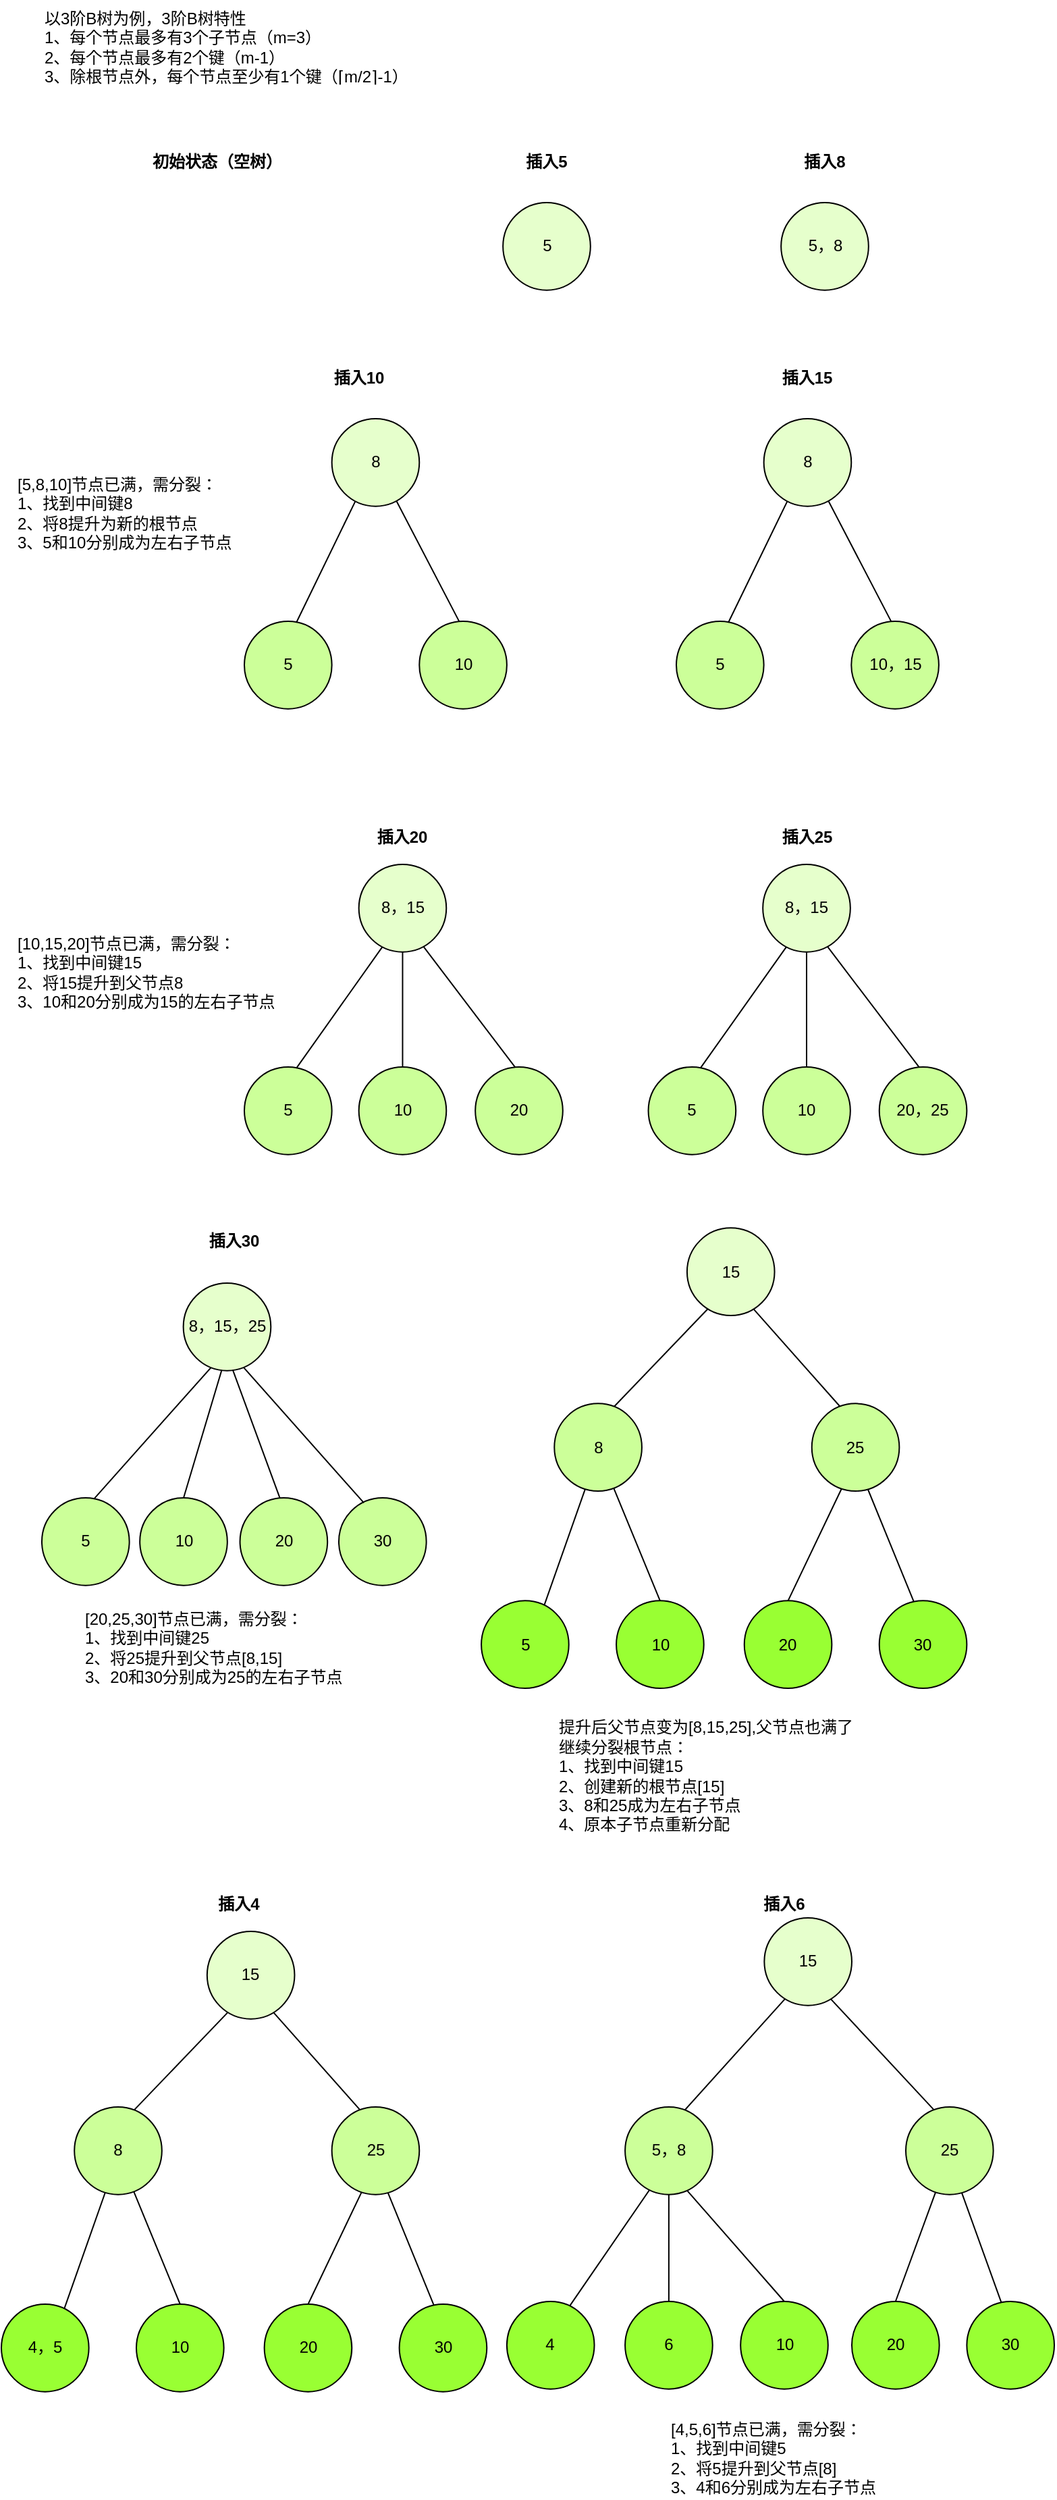 <mxfile version="28.0.5">
  <diagram name="第 1 页" id="-JAxoZt5WTAPa2EVgLLD">
    <mxGraphModel dx="707" dy="308" grid="1" gridSize="10" guides="1" tooltips="1" connect="1" arrows="1" fold="1" page="1" pageScale="1" pageWidth="827" pageHeight="1169" math="0" shadow="0">
      <root>
        <mxCell id="0" />
        <mxCell id="1" parent="0" />
        <mxCell id="OYLOalQns67DVKtFXD0c-1" value="&lt;div&gt;以3阶B树为例，3阶B树特性&lt;/div&gt;&lt;div&gt;1、每个节点最多有3个子节点（m=3）&lt;/div&gt;&lt;div&gt;2、每个节点最多有2个键（m-1）&lt;/div&gt;&lt;div&gt;3、除根节点外，每个节点至少有1个键（⌈m/2⌉-1）&lt;/div&gt;" style="text;strokeColor=none;align=left;fillColor=none;html=1;verticalAlign=middle;whiteSpace=wrap;rounded=0;" parent="1" vertex="1">
          <mxGeometry x="60" y="50" width="280" height="70" as="geometry" />
        </mxCell>
        <mxCell id="OYLOalQns67DVKtFXD0c-21" value="5" style="ellipse;whiteSpace=wrap;html=1;aspect=fixed;fillColor=#E6FFCC;" parent="1" vertex="1">
          <mxGeometry x="401.59" y="200" width="64.818" height="64.818" as="geometry" />
        </mxCell>
        <mxCell id="OYLOalQns67DVKtFXD0c-22" value="&lt;b&gt;初始状态（空树）&lt;/b&gt;" style="text;strokeColor=none;align=center;fillColor=none;html=1;verticalAlign=middle;whiteSpace=wrap;rounded=0;" parent="1" vertex="1">
          <mxGeometry x="140" y="160" width="100" height="20" as="geometry" />
        </mxCell>
        <mxCell id="OYLOalQns67DVKtFXD0c-23" value="&lt;b&gt;插入5&lt;/b&gt;" style="text;strokeColor=none;align=center;fillColor=none;html=1;verticalAlign=middle;whiteSpace=wrap;rounded=0;" parent="1" vertex="1">
          <mxGeometry x="414" y="160" width="40" height="20" as="geometry" />
        </mxCell>
        <mxCell id="OYLOalQns67DVKtFXD0c-24" value="&lt;b&gt;插入8&lt;/b&gt;" style="text;strokeColor=none;align=center;fillColor=none;html=1;verticalAlign=middle;whiteSpace=wrap;rounded=0;" parent="1" vertex="1">
          <mxGeometry x="620" y="160" width="40" height="20" as="geometry" />
        </mxCell>
        <mxCell id="OYLOalQns67DVKtFXD0c-25" value="5，8" style="ellipse;whiteSpace=wrap;html=1;aspect=fixed;fillColor=#E6FFCC;" parent="1" vertex="1">
          <mxGeometry x="607.59" y="200" width="64.818" height="64.818" as="geometry" />
        </mxCell>
        <mxCell id="OYLOalQns67DVKtFXD0c-26" value="&lt;b&gt;插入10&lt;/b&gt;" style="text;strokeColor=none;align=center;fillColor=none;html=1;verticalAlign=middle;whiteSpace=wrap;rounded=0;" parent="1" vertex="1">
          <mxGeometry x="270.0" y="320" width="50" height="20" as="geometry" />
        </mxCell>
        <mxCell id="OYLOalQns67DVKtFXD0c-32" value="" style="group" parent="1" vertex="1" connectable="0">
          <mxGeometry x="210" y="360" width="194.458" height="214.818" as="geometry" />
        </mxCell>
        <mxCell id="OYLOalQns67DVKtFXD0c-27" value="8" style="ellipse;whiteSpace=wrap;html=1;aspect=fixed;fillColor=#E6FFCC;" parent="OYLOalQns67DVKtFXD0c-32" vertex="1">
          <mxGeometry x="64.82" width="64.818" height="64.818" as="geometry" />
        </mxCell>
        <mxCell id="OYLOalQns67DVKtFXD0c-28" value="5" style="ellipse;whiteSpace=wrap;html=1;aspect=fixed;fillColor=#CCFF99;" parent="OYLOalQns67DVKtFXD0c-32" vertex="1">
          <mxGeometry y="150" width="64.818" height="64.818" as="geometry" />
        </mxCell>
        <mxCell id="OYLOalQns67DVKtFXD0c-29" value="10" style="ellipse;whiteSpace=wrap;html=1;aspect=fixed;fillColor=#CCFF99;" parent="OYLOalQns67DVKtFXD0c-32" vertex="1">
          <mxGeometry x="129.64" y="150" width="64.818" height="64.818" as="geometry" />
        </mxCell>
        <mxCell id="OYLOalQns67DVKtFXD0c-30" value="" style="endArrow=none;html=1;rounded=0;exitX=0.594;exitY=0.015;exitDx=0;exitDy=0;exitPerimeter=0;entryX=0.269;entryY=0.942;entryDx=0;entryDy=0;entryPerimeter=0;" parent="OYLOalQns67DVKtFXD0c-32" source="OYLOalQns67DVKtFXD0c-28" target="OYLOalQns67DVKtFXD0c-27" edge="1">
          <mxGeometry width="50" height="50" relative="1" as="geometry">
            <mxPoint x="32.23" y="150" as="sourcePoint" />
            <mxPoint x="82.23" y="60" as="targetPoint" />
          </mxGeometry>
        </mxCell>
        <mxCell id="OYLOalQns67DVKtFXD0c-31" value="" style="endArrow=none;html=1;rounded=0;exitX=0.457;exitY=0.005;exitDx=0;exitDy=0;entryX=0.737;entryY=0.937;entryDx=0;entryDy=0;entryPerimeter=0;exitPerimeter=0;" parent="OYLOalQns67DVKtFXD0c-32" source="OYLOalQns67DVKtFXD0c-29" target="OYLOalQns67DVKtFXD0c-27" edge="1">
          <mxGeometry width="50" height="50" relative="1" as="geometry">
            <mxPoint x="163.23" y="150" as="sourcePoint" />
            <mxPoint x="112.23" y="61" as="targetPoint" />
          </mxGeometry>
        </mxCell>
        <mxCell id="OYLOalQns67DVKtFXD0c-33" value="&lt;div&gt;[5,8,10]节点已满，需分裂&lt;span style=&quot;background-color: transparent;&quot;&gt;：&lt;/span&gt;&lt;/div&gt;&lt;div&gt;1、找到中间键8&lt;/div&gt;&lt;div&gt;2、将8提升为新的根节点&lt;/div&gt;&lt;div&gt;3、5和10分别成为左右子节点&lt;/div&gt;" style="text;strokeColor=none;align=left;fillColor=none;html=1;verticalAlign=middle;whiteSpace=wrap;rounded=0;" parent="1" vertex="1">
          <mxGeometry x="40" y="400" width="170" height="60" as="geometry" />
        </mxCell>
        <mxCell id="OYLOalQns67DVKtFXD0c-34" value="&lt;b&gt;插入15&lt;/b&gt;" style="text;strokeColor=none;align=center;fillColor=none;html=1;verticalAlign=middle;whiteSpace=wrap;rounded=0;" parent="1" vertex="1">
          <mxGeometry x="602.23" y="320" width="50" height="20" as="geometry" />
        </mxCell>
        <mxCell id="OYLOalQns67DVKtFXD0c-35" value="" style="group" parent="1" vertex="1" connectable="0">
          <mxGeometry x="530" y="360" width="194.458" height="214.818" as="geometry" />
        </mxCell>
        <mxCell id="OYLOalQns67DVKtFXD0c-36" value="8" style="ellipse;whiteSpace=wrap;html=1;aspect=fixed;fillColor=#E6FFCC;" parent="OYLOalQns67DVKtFXD0c-35" vertex="1">
          <mxGeometry x="64.82" width="64.818" height="64.818" as="geometry" />
        </mxCell>
        <mxCell id="OYLOalQns67DVKtFXD0c-37" value="5" style="ellipse;whiteSpace=wrap;html=1;aspect=fixed;fillColor=#CCFF99;" parent="OYLOalQns67DVKtFXD0c-35" vertex="1">
          <mxGeometry y="150" width="64.818" height="64.818" as="geometry" />
        </mxCell>
        <mxCell id="OYLOalQns67DVKtFXD0c-38" value="10，15" style="ellipse;whiteSpace=wrap;html=1;aspect=fixed;fillColor=#CCFF99;" parent="OYLOalQns67DVKtFXD0c-35" vertex="1">
          <mxGeometry x="129.64" y="150" width="64.818" height="64.818" as="geometry" />
        </mxCell>
        <mxCell id="OYLOalQns67DVKtFXD0c-39" value="" style="endArrow=none;html=1;rounded=0;exitX=0.594;exitY=0.015;exitDx=0;exitDy=0;exitPerimeter=0;entryX=0.269;entryY=0.942;entryDx=0;entryDy=0;entryPerimeter=0;" parent="OYLOalQns67DVKtFXD0c-35" source="OYLOalQns67DVKtFXD0c-37" target="OYLOalQns67DVKtFXD0c-36" edge="1">
          <mxGeometry width="50" height="50" relative="1" as="geometry">
            <mxPoint x="32.23" y="150" as="sourcePoint" />
            <mxPoint x="82.23" y="60" as="targetPoint" />
          </mxGeometry>
        </mxCell>
        <mxCell id="OYLOalQns67DVKtFXD0c-40" value="" style="endArrow=none;html=1;rounded=0;exitX=0.457;exitY=0.005;exitDx=0;exitDy=0;entryX=0.737;entryY=0.937;entryDx=0;entryDy=0;entryPerimeter=0;exitPerimeter=0;" parent="OYLOalQns67DVKtFXD0c-35" source="OYLOalQns67DVKtFXD0c-38" target="OYLOalQns67DVKtFXD0c-36" edge="1">
          <mxGeometry width="50" height="50" relative="1" as="geometry">
            <mxPoint x="163.23" y="150" as="sourcePoint" />
            <mxPoint x="112.23" y="61" as="targetPoint" />
          </mxGeometry>
        </mxCell>
        <mxCell id="OYLOalQns67DVKtFXD0c-41" value="&lt;b&gt;插入20&lt;/b&gt;" style="text;strokeColor=none;align=center;fillColor=none;html=1;verticalAlign=middle;whiteSpace=wrap;rounded=0;" parent="1" vertex="1">
          <mxGeometry x="302.23" y="660" width="50" height="20" as="geometry" />
        </mxCell>
        <mxCell id="OYLOalQns67DVKtFXD0c-42" value="&lt;div&gt;[10,15,20]节点已满，需分裂：&lt;/div&gt;&lt;div&gt;1、找到中间键15&lt;/div&gt;&lt;div&gt;2、将15提升到父节点8&lt;/div&gt;&lt;div&gt;3、10和20分别成为15的左右子节点&lt;/div&gt;" style="text;strokeColor=none;align=left;fillColor=none;html=1;verticalAlign=middle;whiteSpace=wrap;rounded=0;" parent="1" vertex="1">
          <mxGeometry x="40" y="740" width="200" height="60" as="geometry" />
        </mxCell>
        <mxCell id="OYLOalQns67DVKtFXD0c-51" value="" style="group" parent="1" vertex="1" connectable="0">
          <mxGeometry x="210" y="690" width="235.908" height="214.818" as="geometry" />
        </mxCell>
        <mxCell id="OYLOalQns67DVKtFXD0c-44" value="8，15" style="ellipse;whiteSpace=wrap;html=1;aspect=fixed;fillColor=#E6FFCC;" parent="OYLOalQns67DVKtFXD0c-51" vertex="1">
          <mxGeometry x="84.82" width="64.818" height="64.818" as="geometry" />
        </mxCell>
        <mxCell id="OYLOalQns67DVKtFXD0c-45" value="5" style="ellipse;whiteSpace=wrap;html=1;aspect=fixed;fillColor=#CCFF99;" parent="OYLOalQns67DVKtFXD0c-51" vertex="1">
          <mxGeometry y="150" width="64.818" height="64.818" as="geometry" />
        </mxCell>
        <mxCell id="OYLOalQns67DVKtFXD0c-46" value="20" style="ellipse;whiteSpace=wrap;html=1;aspect=fixed;fillColor=#CCFF99;" parent="OYLOalQns67DVKtFXD0c-51" vertex="1">
          <mxGeometry x="171.09" y="150" width="64.818" height="64.818" as="geometry" />
        </mxCell>
        <mxCell id="OYLOalQns67DVKtFXD0c-47" value="" style="endArrow=none;html=1;rounded=0;exitX=0.594;exitY=0.015;exitDx=0;exitDy=0;exitPerimeter=0;entryX=0.269;entryY=0.942;entryDx=0;entryDy=0;entryPerimeter=0;" parent="OYLOalQns67DVKtFXD0c-51" source="OYLOalQns67DVKtFXD0c-45" target="OYLOalQns67DVKtFXD0c-44" edge="1">
          <mxGeometry width="50" height="50" relative="1" as="geometry">
            <mxPoint x="52.23" y="150" as="sourcePoint" />
            <mxPoint x="102.23" y="60" as="targetPoint" />
          </mxGeometry>
        </mxCell>
        <mxCell id="OYLOalQns67DVKtFXD0c-48" value="" style="endArrow=none;html=1;rounded=0;exitX=0.457;exitY=0.005;exitDx=0;exitDy=0;entryX=0.737;entryY=0.937;entryDx=0;entryDy=0;entryPerimeter=0;exitPerimeter=0;" parent="OYLOalQns67DVKtFXD0c-51" source="OYLOalQns67DVKtFXD0c-46" target="OYLOalQns67DVKtFXD0c-44" edge="1">
          <mxGeometry width="50" height="50" relative="1" as="geometry">
            <mxPoint x="183.23" y="150" as="sourcePoint" />
            <mxPoint x="132.23" y="61" as="targetPoint" />
          </mxGeometry>
        </mxCell>
        <mxCell id="OYLOalQns67DVKtFXD0c-49" value="10" style="ellipse;whiteSpace=wrap;html=1;aspect=fixed;fillColor=#CCFF99;" parent="OYLOalQns67DVKtFXD0c-51" vertex="1">
          <mxGeometry x="84.82" y="150" width="64.818" height="64.818" as="geometry" />
        </mxCell>
        <mxCell id="OYLOalQns67DVKtFXD0c-50" value="" style="endArrow=none;html=1;rounded=0;exitX=0.5;exitY=0;exitDx=0;exitDy=0;entryX=0.5;entryY=1;entryDx=0;entryDy=0;" parent="OYLOalQns67DVKtFXD0c-51" source="OYLOalQns67DVKtFXD0c-49" target="OYLOalQns67DVKtFXD0c-44" edge="1">
          <mxGeometry width="50" height="50" relative="1" as="geometry">
            <mxPoint x="120" y="210" as="sourcePoint" />
            <mxPoint x="183" y="120" as="targetPoint" />
          </mxGeometry>
        </mxCell>
        <mxCell id="OYLOalQns67DVKtFXD0c-53" value="&lt;b&gt;插入25&lt;/b&gt;" style="text;strokeColor=none;align=center;fillColor=none;html=1;verticalAlign=middle;whiteSpace=wrap;rounded=0;" parent="1" vertex="1">
          <mxGeometry x="602.23" y="660" width="50" height="20" as="geometry" />
        </mxCell>
        <mxCell id="OYLOalQns67DVKtFXD0c-54" value="" style="group" parent="1" vertex="1" connectable="0">
          <mxGeometry x="509.28" y="690" width="235.908" height="214.818" as="geometry" />
        </mxCell>
        <mxCell id="OYLOalQns67DVKtFXD0c-55" value="8，15" style="ellipse;whiteSpace=wrap;html=1;aspect=fixed;fillColor=#E6FFCC;" parent="OYLOalQns67DVKtFXD0c-54" vertex="1">
          <mxGeometry x="84.82" width="64.818" height="64.818" as="geometry" />
        </mxCell>
        <mxCell id="OYLOalQns67DVKtFXD0c-56" value="5" style="ellipse;whiteSpace=wrap;html=1;aspect=fixed;fillColor=#CCFF99;" parent="OYLOalQns67DVKtFXD0c-54" vertex="1">
          <mxGeometry y="150" width="64.818" height="64.818" as="geometry" />
        </mxCell>
        <mxCell id="OYLOalQns67DVKtFXD0c-57" value="20，25" style="ellipse;whiteSpace=wrap;html=1;aspect=fixed;fillColor=#CCFF99;" parent="OYLOalQns67DVKtFXD0c-54" vertex="1">
          <mxGeometry x="171.09" y="150" width="64.818" height="64.818" as="geometry" />
        </mxCell>
        <mxCell id="OYLOalQns67DVKtFXD0c-58" value="" style="endArrow=none;html=1;rounded=0;exitX=0.594;exitY=0.015;exitDx=0;exitDy=0;exitPerimeter=0;entryX=0.269;entryY=0.942;entryDx=0;entryDy=0;entryPerimeter=0;" parent="OYLOalQns67DVKtFXD0c-54" source="OYLOalQns67DVKtFXD0c-56" target="OYLOalQns67DVKtFXD0c-55" edge="1">
          <mxGeometry width="50" height="50" relative="1" as="geometry">
            <mxPoint x="52.23" y="150" as="sourcePoint" />
            <mxPoint x="102.23" y="60" as="targetPoint" />
          </mxGeometry>
        </mxCell>
        <mxCell id="OYLOalQns67DVKtFXD0c-59" value="" style="endArrow=none;html=1;rounded=0;exitX=0.457;exitY=0.005;exitDx=0;exitDy=0;entryX=0.737;entryY=0.937;entryDx=0;entryDy=0;entryPerimeter=0;exitPerimeter=0;" parent="OYLOalQns67DVKtFXD0c-54" source="OYLOalQns67DVKtFXD0c-57" target="OYLOalQns67DVKtFXD0c-55" edge="1">
          <mxGeometry width="50" height="50" relative="1" as="geometry">
            <mxPoint x="183.23" y="150" as="sourcePoint" />
            <mxPoint x="132.23" y="61" as="targetPoint" />
          </mxGeometry>
        </mxCell>
        <mxCell id="OYLOalQns67DVKtFXD0c-60" value="10" style="ellipse;whiteSpace=wrap;html=1;aspect=fixed;fillColor=#CCFF99;" parent="OYLOalQns67DVKtFXD0c-54" vertex="1">
          <mxGeometry x="84.82" y="150" width="64.818" height="64.818" as="geometry" />
        </mxCell>
        <mxCell id="OYLOalQns67DVKtFXD0c-61" value="" style="endArrow=none;html=1;rounded=0;exitX=0.5;exitY=0;exitDx=0;exitDy=0;entryX=0.5;entryY=1;entryDx=0;entryDy=0;" parent="OYLOalQns67DVKtFXD0c-54" source="OYLOalQns67DVKtFXD0c-60" target="OYLOalQns67DVKtFXD0c-55" edge="1">
          <mxGeometry width="50" height="50" relative="1" as="geometry">
            <mxPoint x="120" y="210" as="sourcePoint" />
            <mxPoint x="183" y="120" as="targetPoint" />
          </mxGeometry>
        </mxCell>
        <mxCell id="OYLOalQns67DVKtFXD0c-62" value="&lt;b&gt;插入30&lt;/b&gt;" style="text;strokeColor=none;align=center;fillColor=none;html=1;verticalAlign=middle;whiteSpace=wrap;rounded=0;" parent="1" vertex="1">
          <mxGeometry x="179.81" y="959.18" width="45.19" height="20" as="geometry" />
        </mxCell>
        <mxCell id="OYLOalQns67DVKtFXD0c-71" value="&lt;div&gt;[20,25,30]节点已满，需分裂：&lt;/div&gt;&lt;div&gt;1、找到中间键25&lt;/div&gt;&lt;div&gt;2、将25提升到父节点[8,15]&lt;/div&gt;&lt;div&gt;3、20和30分别成为25的左右子节点&lt;/div&gt;" style="text;strokeColor=none;align=left;fillColor=none;html=1;verticalAlign=middle;whiteSpace=wrap;rounded=0;" parent="1" vertex="1">
          <mxGeometry x="90" y="1240" width="200" height="60" as="geometry" />
        </mxCell>
        <mxCell id="uNtIZfJUE3P_ky5JRSXj-1" value="" style="group" vertex="1" connectable="0" parent="1">
          <mxGeometry x="60" y="1000" width="284.818" height="223.818" as="geometry" />
        </mxCell>
        <mxCell id="OYLOalQns67DVKtFXD0c-64" value="8，15，25" style="ellipse;whiteSpace=wrap;html=1;aspect=fixed;fillColor=#E6FFCC;" parent="uNtIZfJUE3P_ky5JRSXj-1" vertex="1">
          <mxGeometry x="104.82" width="64.818" height="64.818" as="geometry" />
        </mxCell>
        <mxCell id="OYLOalQns67DVKtFXD0c-65" value="5" style="ellipse;whiteSpace=wrap;html=1;aspect=fixed;fillColor=#CCFF99;" parent="uNtIZfJUE3P_ky5JRSXj-1" vertex="1">
          <mxGeometry y="159" width="64.818" height="64.818" as="geometry" />
        </mxCell>
        <mxCell id="OYLOalQns67DVKtFXD0c-66" value="20" style="ellipse;whiteSpace=wrap;html=1;aspect=fixed;fillColor=#CCFF99;" parent="uNtIZfJUE3P_ky5JRSXj-1" vertex="1">
          <mxGeometry x="146.77" y="159" width="64.818" height="64.818" as="geometry" />
        </mxCell>
        <mxCell id="OYLOalQns67DVKtFXD0c-67" value="" style="endArrow=none;html=1;rounded=0;exitX=0.594;exitY=0.015;exitDx=0;exitDy=0;exitPerimeter=0;entryX=0.314;entryY=0.967;entryDx=0;entryDy=0;entryPerimeter=0;" parent="uNtIZfJUE3P_ky5JRSXj-1" source="OYLOalQns67DVKtFXD0c-65" target="OYLOalQns67DVKtFXD0c-64" edge="1">
          <mxGeometry width="50" height="50" relative="1" as="geometry">
            <mxPoint x="82.23" y="140" as="sourcePoint" />
            <mxPoint x="132.23" y="50" as="targetPoint" />
          </mxGeometry>
        </mxCell>
        <mxCell id="OYLOalQns67DVKtFXD0c-68" value="" style="endArrow=none;html=1;rounded=0;exitX=0.457;exitY=0.005;exitDx=0;exitDy=0;entryX=0.565;entryY=0.992;entryDx=0;entryDy=0;entryPerimeter=0;exitPerimeter=0;" parent="uNtIZfJUE3P_ky5JRSXj-1" source="OYLOalQns67DVKtFXD0c-66" target="OYLOalQns67DVKtFXD0c-64" edge="1">
          <mxGeometry width="50" height="50" relative="1" as="geometry">
            <mxPoint x="213.23" y="140" as="sourcePoint" />
            <mxPoint x="162.23" y="51" as="targetPoint" />
          </mxGeometry>
        </mxCell>
        <mxCell id="OYLOalQns67DVKtFXD0c-69" value="10" style="ellipse;whiteSpace=wrap;html=1;aspect=fixed;fillColor=#CCFF99;" parent="uNtIZfJUE3P_ky5JRSXj-1" vertex="1">
          <mxGeometry x="72.59" y="159" width="64.818" height="64.818" as="geometry" />
        </mxCell>
        <mxCell id="OYLOalQns67DVKtFXD0c-70" value="" style="endArrow=none;html=1;rounded=0;exitX=0.5;exitY=0;exitDx=0;exitDy=0;entryX=0.439;entryY=0.992;entryDx=0;entryDy=0;entryPerimeter=0;" parent="uNtIZfJUE3P_ky5JRSXj-1" source="OYLOalQns67DVKtFXD0c-69" target="OYLOalQns67DVKtFXD0c-64" edge="1">
          <mxGeometry width="50" height="50" relative="1" as="geometry">
            <mxPoint x="150" y="200" as="sourcePoint" />
            <mxPoint x="213" y="110" as="targetPoint" />
          </mxGeometry>
        </mxCell>
        <mxCell id="OYLOalQns67DVKtFXD0c-72" value="30" style="ellipse;whiteSpace=wrap;html=1;aspect=fixed;fillColor=#CCFF99;" parent="uNtIZfJUE3P_ky5JRSXj-1" vertex="1">
          <mxGeometry x="220" y="159" width="64.818" height="64.818" as="geometry" />
        </mxCell>
        <mxCell id="OYLOalQns67DVKtFXD0c-73" value="" style="endArrow=none;html=1;rounded=0;exitX=0.286;exitY=0.057;exitDx=0;exitDy=0;entryX=0.692;entryY=0.967;entryDx=0;entryDy=0;entryPerimeter=0;exitPerimeter=0;" parent="uNtIZfJUE3P_ky5JRSXj-1" source="OYLOalQns67DVKtFXD0c-72" target="OYLOalQns67DVKtFXD0c-64" edge="1">
          <mxGeometry width="50" height="50" relative="1" as="geometry">
            <mxPoint x="240" y="130" as="sourcePoint" />
            <mxPoint x="172" y="41" as="targetPoint" />
          </mxGeometry>
        </mxCell>
        <mxCell id="uNtIZfJUE3P_ky5JRSXj-2" value="&lt;div&gt;提升后父节点变为[8,15,25],父节点也满了&lt;/div&gt;&lt;div&gt;继续分裂根节点：&lt;/div&gt;&lt;div&gt;1、找到中间键15&lt;/div&gt;&lt;div&gt;2、创建新的根节点[15]&lt;/div&gt;&lt;div&gt;3、8和25成为左右子节点&lt;/div&gt;&lt;div&gt;4、原本子节点重新分配&lt;/div&gt;" style="text;strokeColor=none;align=left;fillColor=none;html=1;verticalAlign=middle;whiteSpace=wrap;rounded=0;" vertex="1" parent="1">
          <mxGeometry x="441.48" y="1320" width="238.52" height="90" as="geometry" />
        </mxCell>
        <mxCell id="uNtIZfJUE3P_ky5JRSXj-27" value="" style="group" vertex="1" connectable="0" parent="1">
          <mxGeometry x="385.55" y="959.18" width="359.634" height="340.818" as="geometry" />
        </mxCell>
        <mxCell id="uNtIZfJUE3P_ky5JRSXj-14" value="" style="endArrow=none;html=1;rounded=0;entryX=0.239;entryY=0.923;entryDx=0;entryDy=0;entryPerimeter=0;exitX=0.684;exitY=0.034;exitDx=0;exitDy=0;exitPerimeter=0;" edge="1" parent="uNtIZfJUE3P_ky5JRSXj-27" source="uNtIZfJUE3P_ky5JRSXj-21" target="uNtIZfJUE3P_ky5JRSXj-20">
          <mxGeometry width="50" height="50" relative="1" as="geometry">
            <mxPoint x="68.82" y="125" as="sourcePoint" />
            <mxPoint x="136.68" y="35" as="targetPoint" />
          </mxGeometry>
        </mxCell>
        <mxCell id="uNtIZfJUE3P_ky5JRSXj-15" value="" style="endArrow=none;html=1;rounded=0;entryX=0.763;entryY=0.93;entryDx=0;entryDy=0;entryPerimeter=0;exitX=0.324;exitY=0.036;exitDx=0;exitDy=0;exitPerimeter=0;" edge="1" parent="uNtIZfJUE3P_ky5JRSXj-27" source="uNtIZfJUE3P_ky5JRSXj-22" target="uNtIZfJUE3P_ky5JRSXj-20">
          <mxGeometry width="50" height="50" relative="1" as="geometry">
            <mxPoint x="268.82" y="128" as="sourcePoint" />
            <mxPoint x="198.82" y="35" as="targetPoint" />
          </mxGeometry>
        </mxCell>
        <mxCell id="uNtIZfJUE3P_ky5JRSXj-16" value="" style="endArrow=none;html=1;rounded=0;entryX=0.354;entryY=0.972;entryDx=0;entryDy=0;entryPerimeter=0;exitX=0.721;exitY=0.047;exitDx=0;exitDy=0;exitPerimeter=0;" edge="1" parent="uNtIZfJUE3P_ky5JRSXj-27" source="uNtIZfJUE3P_ky5JRSXj-23" target="uNtIZfJUE3P_ky5JRSXj-21">
          <mxGeometry width="50" height="50" relative="1" as="geometry">
            <mxPoint x="-11.18" y="275" as="sourcePoint" />
            <mxPoint x="38.82" y="195" as="targetPoint" />
          </mxGeometry>
        </mxCell>
        <mxCell id="uNtIZfJUE3P_ky5JRSXj-17" value="" style="endArrow=none;html=1;rounded=0;entryX=0.342;entryY=0.969;entryDx=0;entryDy=0;entryPerimeter=0;exitX=0.5;exitY=0;exitDx=0;exitDy=0;" edge="1" parent="uNtIZfJUE3P_ky5JRSXj-27" source="uNtIZfJUE3P_ky5JRSXj-25" target="uNtIZfJUE3P_ky5JRSXj-22">
          <mxGeometry width="50" height="50" relative="1" as="geometry">
            <mxPoint x="218.82" y="276" as="sourcePoint" />
            <mxPoint x="268.82" y="196" as="targetPoint" />
          </mxGeometry>
        </mxCell>
        <mxCell id="uNtIZfJUE3P_ky5JRSXj-18" value="" style="endArrow=none;html=1;rounded=0;entryX=0.628;entryY=0.948;entryDx=0;entryDy=0;entryPerimeter=0;exitX=0.394;exitY=0.01;exitDx=0;exitDy=0;exitPerimeter=0;" edge="1" parent="uNtIZfJUE3P_ky5JRSXj-27" source="uNtIZfJUE3P_ky5JRSXj-26" target="uNtIZfJUE3P_ky5JRSXj-22">
          <mxGeometry width="50" height="50" relative="1" as="geometry">
            <mxPoint x="358.82" y="276" as="sourcePoint" />
            <mxPoint x="308.82" y="195" as="targetPoint" />
          </mxGeometry>
        </mxCell>
        <mxCell id="uNtIZfJUE3P_ky5JRSXj-19" value="" style="endArrow=none;html=1;rounded=0;entryX=0.672;entryY=0.95;entryDx=0;entryDy=0;entryPerimeter=0;exitX=0.5;exitY=0;exitDx=0;exitDy=0;" edge="1" parent="uNtIZfJUE3P_ky5JRSXj-27" source="uNtIZfJUE3P_ky5JRSXj-24" target="uNtIZfJUE3P_ky5JRSXj-21">
          <mxGeometry width="50" height="50" relative="1" as="geometry">
            <mxPoint x="118.82" y="276" as="sourcePoint" />
            <mxPoint x="68.82" y="195" as="targetPoint" />
          </mxGeometry>
        </mxCell>
        <mxCell id="uNtIZfJUE3P_ky5JRSXj-20" value="15" style="ellipse;whiteSpace=wrap;html=1;aspect=fixed;fillColor=#E6FFCC;" vertex="1" parent="uNtIZfJUE3P_ky5JRSXj-27">
          <mxGeometry x="152.413" width="64.818" height="64.818" as="geometry" />
        </mxCell>
        <mxCell id="uNtIZfJUE3P_ky5JRSXj-21" value="8" style="ellipse;whiteSpace=wrap;html=1;aspect=fixed;fillColor=#CCFF99;" vertex="1" parent="uNtIZfJUE3P_ky5JRSXj-27">
          <mxGeometry x="54.103" y="130" width="64.818" height="64.818" as="geometry" />
        </mxCell>
        <mxCell id="uNtIZfJUE3P_ky5JRSXj-22" value="25" style="ellipse;whiteSpace=wrap;html=1;aspect=fixed;fillColor=#CCFF99;" vertex="1" parent="uNtIZfJUE3P_ky5JRSXj-27">
          <mxGeometry x="244.823" y="130" width="64.818" height="64.818" as="geometry" />
        </mxCell>
        <mxCell id="uNtIZfJUE3P_ky5JRSXj-23" value="5" style="ellipse;whiteSpace=wrap;html=1;aspect=fixed;fillColor=#99FF33;" vertex="1" parent="uNtIZfJUE3P_ky5JRSXj-27">
          <mxGeometry y="276" width="64.818" height="64.818" as="geometry" />
        </mxCell>
        <mxCell id="uNtIZfJUE3P_ky5JRSXj-24" value="10" style="ellipse;whiteSpace=wrap;html=1;aspect=fixed;fillColor=#99FF33;" vertex="1" parent="uNtIZfJUE3P_ky5JRSXj-27">
          <mxGeometry x="99.997" y="276" width="64.818" height="64.818" as="geometry" />
        </mxCell>
        <mxCell id="uNtIZfJUE3P_ky5JRSXj-25" value="20" style="ellipse;whiteSpace=wrap;html=1;aspect=fixed;fillColor=#99FF33;" vertex="1" parent="uNtIZfJUE3P_ky5JRSXj-27">
          <mxGeometry x="194.819" y="276" width="64.818" height="64.818" as="geometry" />
        </mxCell>
        <mxCell id="uNtIZfJUE3P_ky5JRSXj-26" value="30" style="ellipse;whiteSpace=wrap;html=1;aspect=fixed;fillColor=#99FF33;" vertex="1" parent="uNtIZfJUE3P_ky5JRSXj-27">
          <mxGeometry x="294.816" y="276" width="64.818" height="64.818" as="geometry" />
        </mxCell>
        <mxCell id="uNtIZfJUE3P_ky5JRSXj-28" value="" style="group" vertex="1" connectable="0" parent="1">
          <mxGeometry x="30" y="1480" width="359.634" height="340.818" as="geometry" />
        </mxCell>
        <mxCell id="uNtIZfJUE3P_ky5JRSXj-29" value="" style="endArrow=none;html=1;rounded=0;entryX=0.239;entryY=0.923;entryDx=0;entryDy=0;entryPerimeter=0;exitX=0.684;exitY=0.034;exitDx=0;exitDy=0;exitPerimeter=0;" edge="1" parent="uNtIZfJUE3P_ky5JRSXj-28" source="uNtIZfJUE3P_ky5JRSXj-36" target="uNtIZfJUE3P_ky5JRSXj-35">
          <mxGeometry width="50" height="50" relative="1" as="geometry">
            <mxPoint x="68.82" y="125" as="sourcePoint" />
            <mxPoint x="136.68" y="35" as="targetPoint" />
          </mxGeometry>
        </mxCell>
        <mxCell id="uNtIZfJUE3P_ky5JRSXj-30" value="" style="endArrow=none;html=1;rounded=0;entryX=0.763;entryY=0.93;entryDx=0;entryDy=0;entryPerimeter=0;exitX=0.324;exitY=0.036;exitDx=0;exitDy=0;exitPerimeter=0;" edge="1" parent="uNtIZfJUE3P_ky5JRSXj-28" source="uNtIZfJUE3P_ky5JRSXj-37" target="uNtIZfJUE3P_ky5JRSXj-35">
          <mxGeometry width="50" height="50" relative="1" as="geometry">
            <mxPoint x="268.82" y="128" as="sourcePoint" />
            <mxPoint x="198.82" y="35" as="targetPoint" />
          </mxGeometry>
        </mxCell>
        <mxCell id="uNtIZfJUE3P_ky5JRSXj-31" value="" style="endArrow=none;html=1;rounded=0;entryX=0.354;entryY=0.972;entryDx=0;entryDy=0;entryPerimeter=0;exitX=0.721;exitY=0.047;exitDx=0;exitDy=0;exitPerimeter=0;" edge="1" parent="uNtIZfJUE3P_ky5JRSXj-28" source="uNtIZfJUE3P_ky5JRSXj-38" target="uNtIZfJUE3P_ky5JRSXj-36">
          <mxGeometry width="50" height="50" relative="1" as="geometry">
            <mxPoint x="-11.18" y="275" as="sourcePoint" />
            <mxPoint x="38.82" y="195" as="targetPoint" />
          </mxGeometry>
        </mxCell>
        <mxCell id="uNtIZfJUE3P_ky5JRSXj-32" value="" style="endArrow=none;html=1;rounded=0;entryX=0.342;entryY=0.969;entryDx=0;entryDy=0;entryPerimeter=0;exitX=0.5;exitY=0;exitDx=0;exitDy=0;" edge="1" parent="uNtIZfJUE3P_ky5JRSXj-28" source="uNtIZfJUE3P_ky5JRSXj-40" target="uNtIZfJUE3P_ky5JRSXj-37">
          <mxGeometry width="50" height="50" relative="1" as="geometry">
            <mxPoint x="218.82" y="276" as="sourcePoint" />
            <mxPoint x="268.82" y="196" as="targetPoint" />
          </mxGeometry>
        </mxCell>
        <mxCell id="uNtIZfJUE3P_ky5JRSXj-33" value="" style="endArrow=none;html=1;rounded=0;entryX=0.628;entryY=0.948;entryDx=0;entryDy=0;entryPerimeter=0;exitX=0.394;exitY=0.01;exitDx=0;exitDy=0;exitPerimeter=0;" edge="1" parent="uNtIZfJUE3P_ky5JRSXj-28" source="uNtIZfJUE3P_ky5JRSXj-41" target="uNtIZfJUE3P_ky5JRSXj-37">
          <mxGeometry width="50" height="50" relative="1" as="geometry">
            <mxPoint x="358.82" y="276" as="sourcePoint" />
            <mxPoint x="308.82" y="195" as="targetPoint" />
          </mxGeometry>
        </mxCell>
        <mxCell id="uNtIZfJUE3P_ky5JRSXj-34" value="" style="endArrow=none;html=1;rounded=0;entryX=0.672;entryY=0.95;entryDx=0;entryDy=0;entryPerimeter=0;exitX=0.5;exitY=0;exitDx=0;exitDy=0;" edge="1" parent="uNtIZfJUE3P_ky5JRSXj-28" source="uNtIZfJUE3P_ky5JRSXj-39" target="uNtIZfJUE3P_ky5JRSXj-36">
          <mxGeometry width="50" height="50" relative="1" as="geometry">
            <mxPoint x="118.82" y="276" as="sourcePoint" />
            <mxPoint x="68.82" y="195" as="targetPoint" />
          </mxGeometry>
        </mxCell>
        <mxCell id="uNtIZfJUE3P_ky5JRSXj-35" value="15" style="ellipse;whiteSpace=wrap;html=1;aspect=fixed;fillColor=#E6FFCC;" vertex="1" parent="uNtIZfJUE3P_ky5JRSXj-28">
          <mxGeometry x="152.413" width="64.818" height="64.818" as="geometry" />
        </mxCell>
        <mxCell id="uNtIZfJUE3P_ky5JRSXj-36" value="8" style="ellipse;whiteSpace=wrap;html=1;aspect=fixed;fillColor=#CCFF99;" vertex="1" parent="uNtIZfJUE3P_ky5JRSXj-28">
          <mxGeometry x="54.103" y="130" width="64.818" height="64.818" as="geometry" />
        </mxCell>
        <mxCell id="uNtIZfJUE3P_ky5JRSXj-37" value="25" style="ellipse;whiteSpace=wrap;html=1;aspect=fixed;fillColor=#CCFF99;" vertex="1" parent="uNtIZfJUE3P_ky5JRSXj-28">
          <mxGeometry x="244.823" y="130" width="64.818" height="64.818" as="geometry" />
        </mxCell>
        <mxCell id="uNtIZfJUE3P_ky5JRSXj-38" value="4，5" style="ellipse;whiteSpace=wrap;html=1;aspect=fixed;fillColor=#99FF33;" vertex="1" parent="uNtIZfJUE3P_ky5JRSXj-28">
          <mxGeometry y="276" width="64.818" height="64.818" as="geometry" />
        </mxCell>
        <mxCell id="uNtIZfJUE3P_ky5JRSXj-39" value="10" style="ellipse;whiteSpace=wrap;html=1;aspect=fixed;fillColor=#99FF33;" vertex="1" parent="uNtIZfJUE3P_ky5JRSXj-28">
          <mxGeometry x="99.997" y="276" width="64.818" height="64.818" as="geometry" />
        </mxCell>
        <mxCell id="uNtIZfJUE3P_ky5JRSXj-40" value="20" style="ellipse;whiteSpace=wrap;html=1;aspect=fixed;fillColor=#99FF33;" vertex="1" parent="uNtIZfJUE3P_ky5JRSXj-28">
          <mxGeometry x="194.819" y="276" width="64.818" height="64.818" as="geometry" />
        </mxCell>
        <mxCell id="uNtIZfJUE3P_ky5JRSXj-41" value="30" style="ellipse;whiteSpace=wrap;html=1;aspect=fixed;fillColor=#99FF33;" vertex="1" parent="uNtIZfJUE3P_ky5JRSXj-28">
          <mxGeometry x="294.816" y="276" width="64.818" height="64.818" as="geometry" />
        </mxCell>
        <mxCell id="uNtIZfJUE3P_ky5JRSXj-42" value="&lt;b&gt;插入4&lt;/b&gt;" style="text;strokeColor=none;align=center;fillColor=none;html=1;verticalAlign=middle;whiteSpace=wrap;rounded=0;" vertex="1" parent="1">
          <mxGeometry x="187.23" y="1450" width="37.77" height="20" as="geometry" />
        </mxCell>
        <mxCell id="uNtIZfJUE3P_ky5JRSXj-43" value="&lt;b&gt;插入6&lt;/b&gt;" style="text;strokeColor=none;align=center;fillColor=none;html=1;verticalAlign=middle;whiteSpace=wrap;rounded=0;" vertex="1" parent="1">
          <mxGeometry x="590" y="1450" width="40" height="20" as="geometry" />
        </mxCell>
        <mxCell id="uNtIZfJUE3P_ky5JRSXj-44" value="&lt;div&gt;[4,5,6]节点已满，需分裂：&lt;/div&gt;&lt;div&gt;1、找到中间键5&lt;/div&gt;&lt;div&gt;2、将5提升到父节点[8]&lt;/div&gt;&lt;div&gt;3、4和6分别成为左右子节点&lt;/div&gt;" style="text;strokeColor=none;align=left;fillColor=none;html=1;verticalAlign=middle;whiteSpace=wrap;rounded=0;" vertex="1" parent="1">
          <mxGeometry x="523.71" y="1840" width="165.54" height="60" as="geometry" />
        </mxCell>
        <mxCell id="uNtIZfJUE3P_ky5JRSXj-61" value="" style="group" vertex="1" connectable="0" parent="1">
          <mxGeometry x="404.46" y="1470" width="405.544" height="348.818" as="geometry" />
        </mxCell>
        <mxCell id="uNtIZfJUE3P_ky5JRSXj-46" value="" style="endArrow=none;html=1;rounded=0;entryX=0.239;entryY=0.923;entryDx=0;entryDy=0;entryPerimeter=0;exitX=0.684;exitY=0.034;exitDx=0;exitDy=0;exitPerimeter=0;" edge="1" parent="uNtIZfJUE3P_ky5JRSXj-61" source="uNtIZfJUE3P_ky5JRSXj-53" target="uNtIZfJUE3P_ky5JRSXj-52">
          <mxGeometry width="50" height="50" relative="1" as="geometry">
            <mxPoint x="68.82" y="135" as="sourcePoint" />
            <mxPoint x="136.68" y="45" as="targetPoint" />
          </mxGeometry>
        </mxCell>
        <mxCell id="uNtIZfJUE3P_ky5JRSXj-47" value="" style="endArrow=none;html=1;rounded=0;entryX=0.763;entryY=0.93;entryDx=0;entryDy=0;entryPerimeter=0;exitX=0.324;exitY=0.036;exitDx=0;exitDy=0;exitPerimeter=0;" edge="1" parent="uNtIZfJUE3P_ky5JRSXj-61" source="uNtIZfJUE3P_ky5JRSXj-54" target="uNtIZfJUE3P_ky5JRSXj-52">
          <mxGeometry width="50" height="50" relative="1" as="geometry">
            <mxPoint x="268.82" y="138" as="sourcePoint" />
            <mxPoint x="198.82" y="45" as="targetPoint" />
          </mxGeometry>
        </mxCell>
        <mxCell id="uNtIZfJUE3P_ky5JRSXj-48" value="" style="endArrow=none;html=1;rounded=0;entryX=0.278;entryY=0.949;entryDx=0;entryDy=0;entryPerimeter=0;exitX=0.721;exitY=0.047;exitDx=0;exitDy=0;exitPerimeter=0;" edge="1" parent="uNtIZfJUE3P_ky5JRSXj-61" source="uNtIZfJUE3P_ky5JRSXj-55" target="uNtIZfJUE3P_ky5JRSXj-53">
          <mxGeometry width="50" height="50" relative="1" as="geometry">
            <mxPoint x="-11.18" y="285" as="sourcePoint" />
            <mxPoint x="38.82" y="205" as="targetPoint" />
          </mxGeometry>
        </mxCell>
        <mxCell id="uNtIZfJUE3P_ky5JRSXj-49" value="" style="endArrow=none;html=1;rounded=0;entryX=0.342;entryY=0.969;entryDx=0;entryDy=0;entryPerimeter=0;exitX=0.5;exitY=0;exitDx=0;exitDy=0;" edge="1" parent="uNtIZfJUE3P_ky5JRSXj-61" source="uNtIZfJUE3P_ky5JRSXj-57" target="uNtIZfJUE3P_ky5JRSXj-54">
          <mxGeometry width="50" height="50" relative="1" as="geometry">
            <mxPoint x="218.82" y="286" as="sourcePoint" />
            <mxPoint x="268.82" y="206" as="targetPoint" />
          </mxGeometry>
        </mxCell>
        <mxCell id="uNtIZfJUE3P_ky5JRSXj-50" value="" style="endArrow=none;html=1;rounded=0;entryX=0.628;entryY=0.948;entryDx=0;entryDy=0;entryPerimeter=0;exitX=0.394;exitY=0.01;exitDx=0;exitDy=0;exitPerimeter=0;" edge="1" parent="uNtIZfJUE3P_ky5JRSXj-61" source="uNtIZfJUE3P_ky5JRSXj-58" target="uNtIZfJUE3P_ky5JRSXj-54">
          <mxGeometry width="50" height="50" relative="1" as="geometry">
            <mxPoint x="358.82" y="286" as="sourcePoint" />
            <mxPoint x="308.82" y="205" as="targetPoint" />
          </mxGeometry>
        </mxCell>
        <mxCell id="uNtIZfJUE3P_ky5JRSXj-51" value="" style="endArrow=none;html=1;rounded=0;entryX=0.708;entryY=0.953;entryDx=0;entryDy=0;entryPerimeter=0;exitX=0.5;exitY=0;exitDx=0;exitDy=0;" edge="1" parent="uNtIZfJUE3P_ky5JRSXj-61" source="uNtIZfJUE3P_ky5JRSXj-56" target="uNtIZfJUE3P_ky5JRSXj-53">
          <mxGeometry width="50" height="50" relative="1" as="geometry">
            <mxPoint x="118.82" y="286" as="sourcePoint" />
            <mxPoint x="68.82" y="205" as="targetPoint" />
          </mxGeometry>
        </mxCell>
        <mxCell id="uNtIZfJUE3P_ky5JRSXj-52" value="15" style="ellipse;whiteSpace=wrap;html=1;aspect=fixed;fillColor=#E6FFCC;" vertex="1" parent="uNtIZfJUE3P_ky5JRSXj-61">
          <mxGeometry x="190.723" width="64.818" height="64.818" as="geometry" />
        </mxCell>
        <mxCell id="uNtIZfJUE3P_ky5JRSXj-53" value="5，8" style="ellipse;whiteSpace=wrap;html=1;aspect=fixed;fillColor=#CCFF99;" vertex="1" parent="uNtIZfJUE3P_ky5JRSXj-61">
          <mxGeometry x="87.593" y="140" width="64.818" height="64.818" as="geometry" />
        </mxCell>
        <mxCell id="uNtIZfJUE3P_ky5JRSXj-54" value="25" style="ellipse;whiteSpace=wrap;html=1;aspect=fixed;fillColor=#CCFF99;" vertex="1" parent="uNtIZfJUE3P_ky5JRSXj-61">
          <mxGeometry x="295.543" y="140" width="64.818" height="64.818" as="geometry" />
        </mxCell>
        <mxCell id="uNtIZfJUE3P_ky5JRSXj-55" value="4" style="ellipse;whiteSpace=wrap;html=1;aspect=fixed;fillColor=#99FF33;" vertex="1" parent="uNtIZfJUE3P_ky5JRSXj-61">
          <mxGeometry y="284" width="64.818" height="64.818" as="geometry" />
        </mxCell>
        <mxCell id="uNtIZfJUE3P_ky5JRSXj-56" value="10" style="ellipse;whiteSpace=wrap;html=1;aspect=fixed;fillColor=#99FF33;" vertex="1" parent="uNtIZfJUE3P_ky5JRSXj-61">
          <mxGeometry x="173.127" y="284" width="64.818" height="64.818" as="geometry" />
        </mxCell>
        <mxCell id="uNtIZfJUE3P_ky5JRSXj-57" value="20" style="ellipse;whiteSpace=wrap;html=1;aspect=fixed;fillColor=#99FF33;" vertex="1" parent="uNtIZfJUE3P_ky5JRSXj-61">
          <mxGeometry x="255.539" y="284" width="64.818" height="64.818" as="geometry" />
        </mxCell>
        <mxCell id="uNtIZfJUE3P_ky5JRSXj-58" value="30" style="ellipse;whiteSpace=wrap;html=1;aspect=fixed;fillColor=#99FF33;" vertex="1" parent="uNtIZfJUE3P_ky5JRSXj-61">
          <mxGeometry x="340.726" y="284" width="64.818" height="64.818" as="geometry" />
        </mxCell>
        <mxCell id="uNtIZfJUE3P_ky5JRSXj-59" value="6" style="ellipse;whiteSpace=wrap;html=1;aspect=fixed;fillColor=#99FF33;" vertex="1" parent="uNtIZfJUE3P_ky5JRSXj-61">
          <mxGeometry x="87.59" y="284" width="64.818" height="64.818" as="geometry" />
        </mxCell>
        <mxCell id="uNtIZfJUE3P_ky5JRSXj-60" value="" style="endArrow=none;html=1;rounded=0;entryX=0.5;entryY=1;entryDx=0;entryDy=0;exitX=0.5;exitY=0;exitDx=0;exitDy=0;" edge="1" parent="uNtIZfJUE3P_ky5JRSXj-61" source="uNtIZfJUE3P_ky5JRSXj-59" target="uNtIZfJUE3P_ky5JRSXj-53">
          <mxGeometry width="50" height="50" relative="1" as="geometry">
            <mxPoint x="115.54" y="280" as="sourcePoint" />
            <mxPoint x="119.84" y="199" as="targetPoint" />
          </mxGeometry>
        </mxCell>
      </root>
    </mxGraphModel>
  </diagram>
</mxfile>
